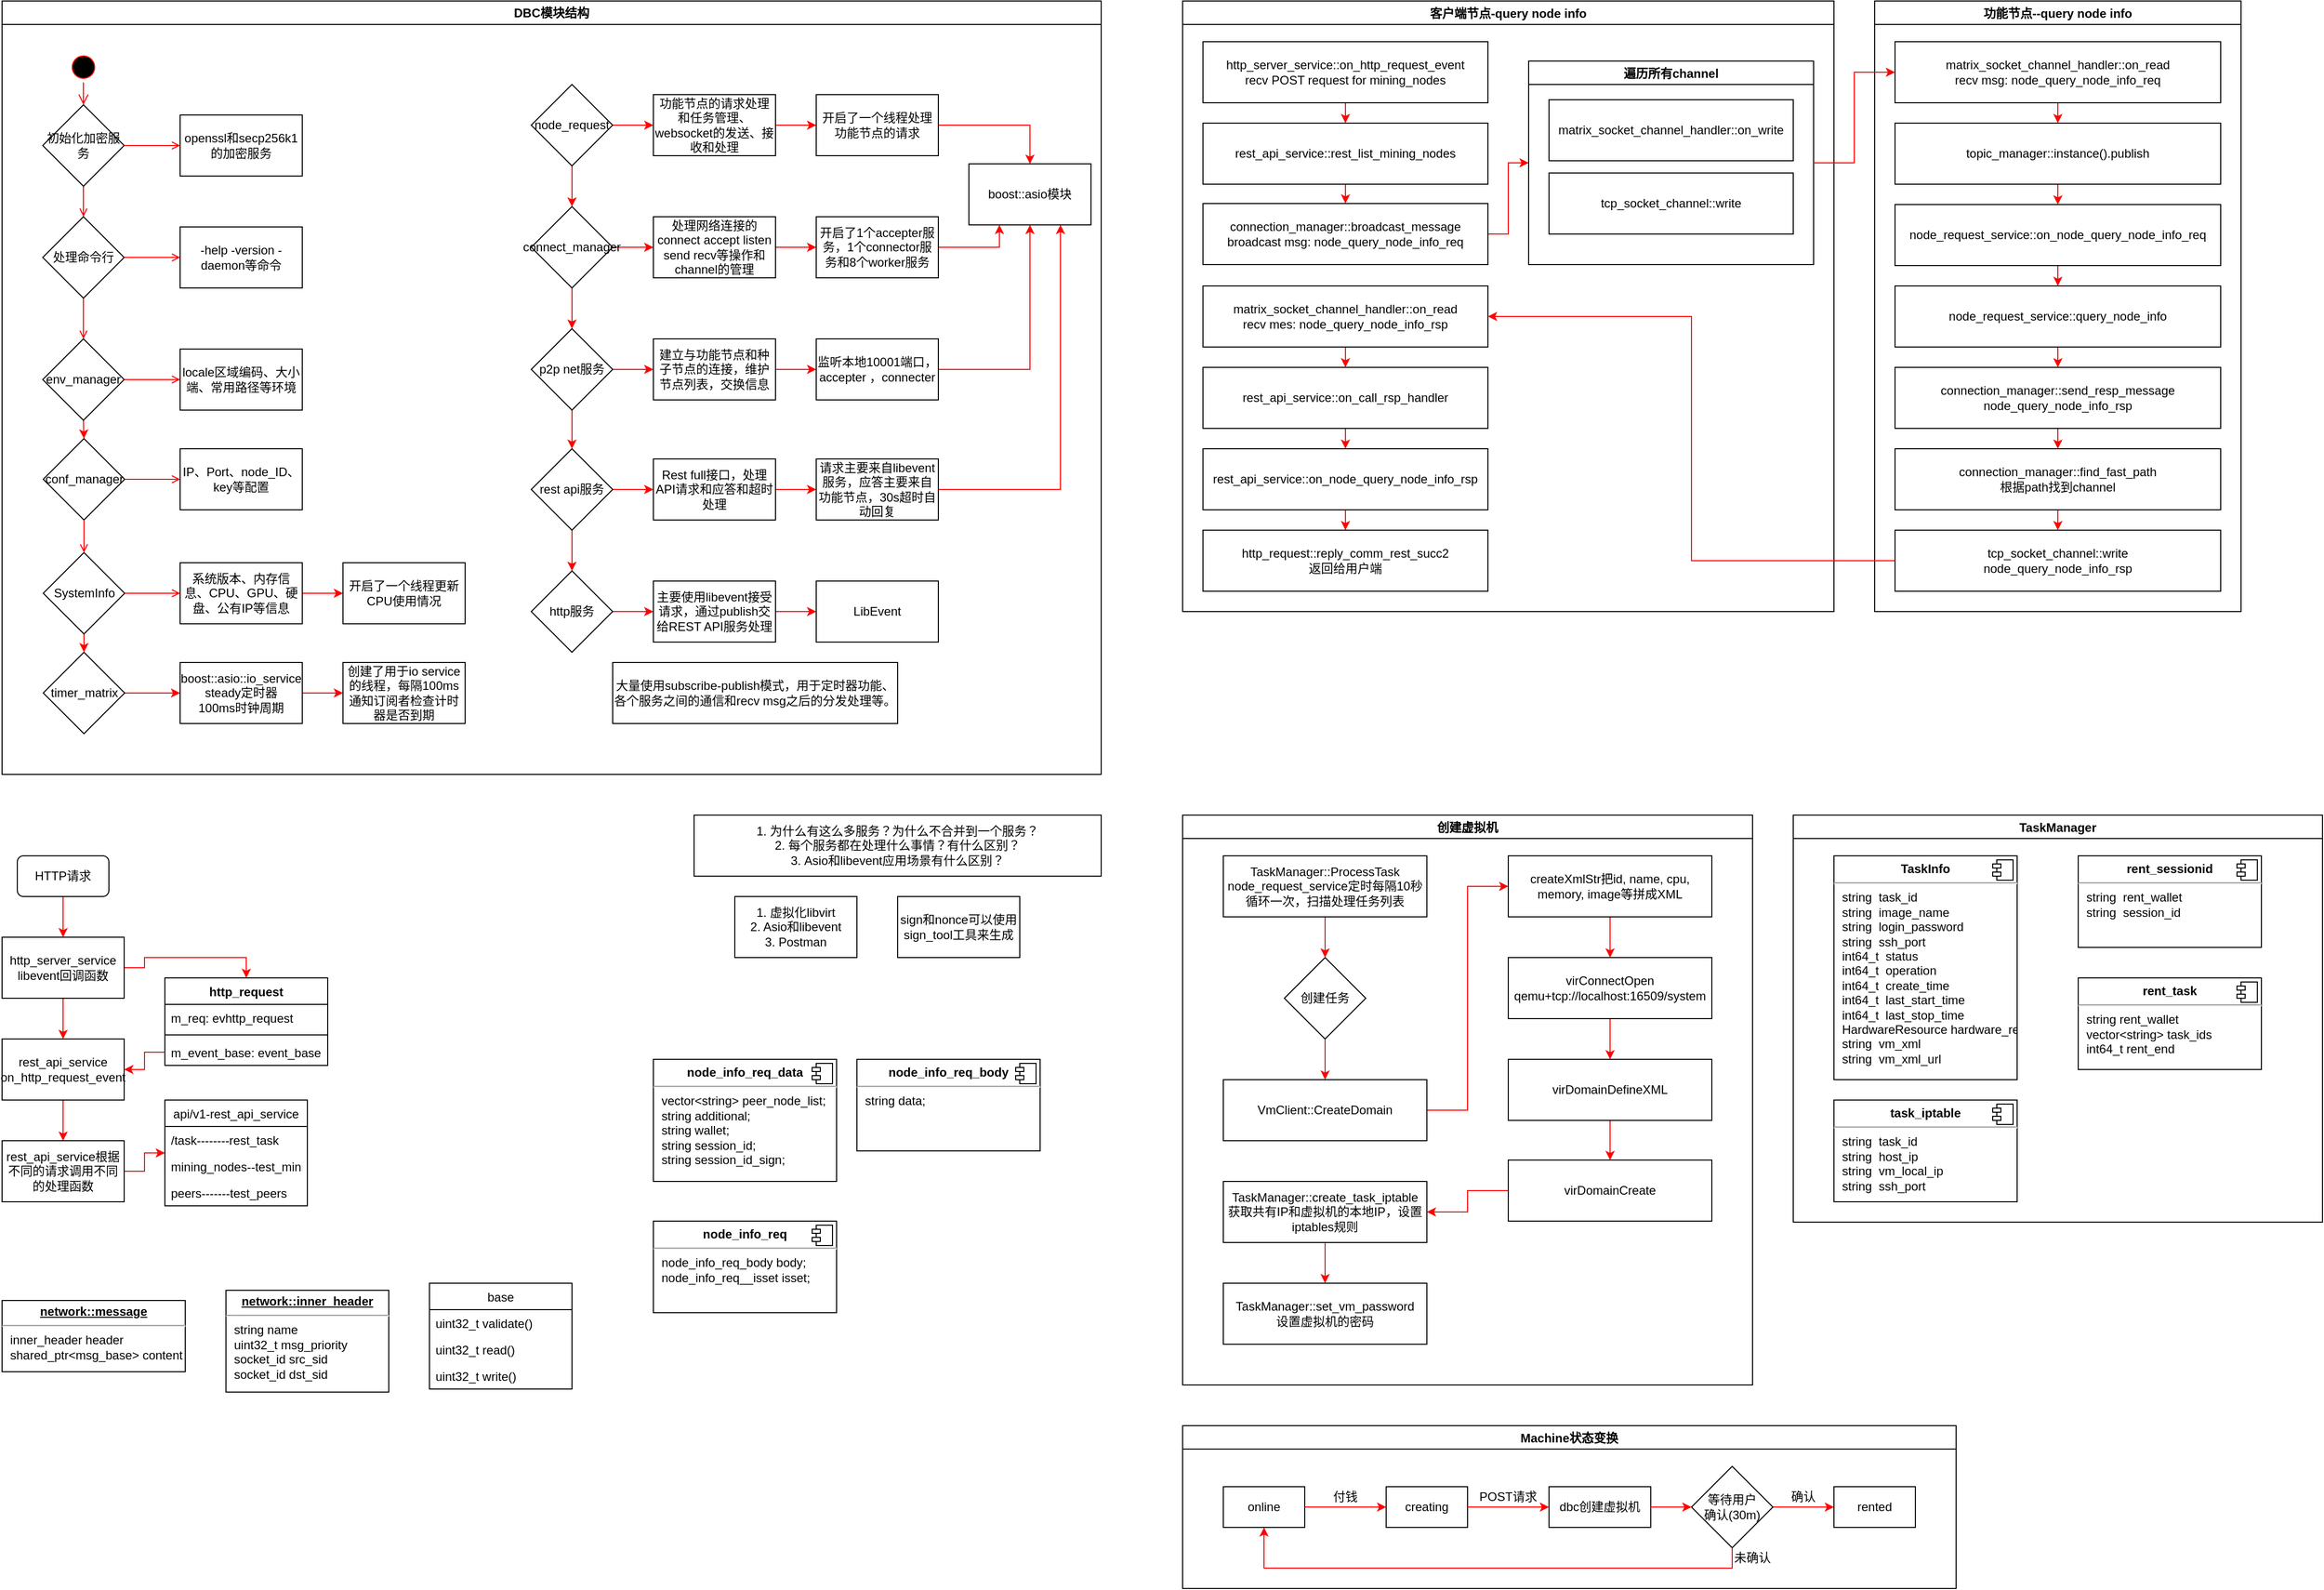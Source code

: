 <mxfile version="15.5.2" type="github">
  <diagram name="Page-1" id="e7e014a7-5840-1c2e-5031-d8a46d1fe8dd">
    <mxGraphModel dx="1355" dy="773" grid="1" gridSize="10" guides="1" tooltips="1" connect="1" arrows="1" fold="1" page="1" pageScale="1" pageWidth="1169" pageHeight="826" background="none" math="0" shadow="0">
      <root>
        <mxCell id="0" />
        <mxCell id="1" parent="0" />
        <mxCell id="2" value="DBC模块结构" style="swimlane;whiteSpace=wrap" parent="1" vertex="1">
          <mxGeometry x="40" y="40" width="1080" height="760" as="geometry" />
        </mxCell>
        <mxCell id="5" value="" style="ellipse;shape=startState;fillColor=#000000;strokeColor=#ff0000;" parent="2" vertex="1">
          <mxGeometry x="65" y="50" width="30" height="30" as="geometry" />
        </mxCell>
        <mxCell id="6" value="" style="edgeStyle=elbowEdgeStyle;elbow=horizontal;verticalAlign=bottom;endArrow=open;endSize=8;strokeColor=#FF0000;endFill=1;rounded=0;entryX=0.5;entryY=0;entryDx=0;entryDy=0;" parent="2" source="5" target="j3g2-RbLPYTZvtvbNVoc-41" edge="1">
          <mxGeometry x="65" y="50" as="geometry">
            <mxPoint x="80.5" y="120" as="targetPoint" />
          </mxGeometry>
        </mxCell>
        <mxCell id="9" value="" style="endArrow=open;strokeColor=#FF0000;endFill=1;rounded=0;exitX=0.5;exitY=1;exitDx=0;exitDy=0;entryX=0.5;entryY=0;entryDx=0;entryDy=0;" parent="2" source="j3g2-RbLPYTZvtvbNVoc-41" target="j3g2-RbLPYTZvtvbNVoc-42" edge="1">
          <mxGeometry relative="1" as="geometry">
            <mxPoint x="80" y="170" as="sourcePoint" />
            <mxPoint x="180.5" y="142" as="targetPoint" />
          </mxGeometry>
        </mxCell>
        <mxCell id="11" value="" style="endArrow=open;strokeColor=#FF0000;endFill=1;rounded=0;entryX=0.5;entryY=0;entryDx=0;entryDy=0;exitX=0.5;exitY=1;exitDx=0;exitDy=0;" parent="2" source="j3g2-RbLPYTZvtvbNVoc-42" target="j3g2-RbLPYTZvtvbNVoc-43" edge="1">
          <mxGeometry relative="1" as="geometry">
            <mxPoint x="160.5" y="322" as="sourcePoint" />
            <mxPoint x="80" y="335" as="targetPoint" />
          </mxGeometry>
        </mxCell>
        <mxCell id="j3g2-RbLPYTZvtvbNVoc-41" value="初始化加密服务" style="rhombus;whiteSpace=wrap;html=1;" parent="2" vertex="1">
          <mxGeometry x="40" y="102" width="80" height="80" as="geometry" />
        </mxCell>
        <mxCell id="j3g2-RbLPYTZvtvbNVoc-42" value="处理命令行" style="rhombus;whiteSpace=wrap;html=1;" parent="2" vertex="1">
          <mxGeometry x="40" y="212" width="80" height="80" as="geometry" />
        </mxCell>
        <mxCell id="j3g2-RbLPYTZvtvbNVoc-46" style="edgeStyle=orthogonalEdgeStyle;rounded=0;orthogonalLoop=1;jettySize=auto;html=1;exitX=0.5;exitY=1;exitDx=0;exitDy=0;entryX=0.5;entryY=0;entryDx=0;entryDy=0;strokeColor=#FF0000;" parent="2" source="j3g2-RbLPYTZvtvbNVoc-43" target="j3g2-RbLPYTZvtvbNVoc-44" edge="1">
          <mxGeometry relative="1" as="geometry" />
        </mxCell>
        <mxCell id="j3g2-RbLPYTZvtvbNVoc-43" value="env_manager" style="rhombus;whiteSpace=wrap;html=1;" parent="2" vertex="1">
          <mxGeometry x="40" y="332" width="80" height="80" as="geometry" />
        </mxCell>
        <mxCell id="j3g2-RbLPYTZvtvbNVoc-44" value="conf_manager" style="rhombus;whiteSpace=wrap;html=1;" parent="2" vertex="1">
          <mxGeometry x="40.5" y="430" width="80" height="80" as="geometry" />
        </mxCell>
        <mxCell id="j3g2-RbLPYTZvtvbNVoc-63" style="edgeStyle=orthogonalEdgeStyle;rounded=0;orthogonalLoop=1;jettySize=auto;html=1;exitX=0.5;exitY=1;exitDx=0;exitDy=0;entryX=0.5;entryY=0;entryDx=0;entryDy=0;strokeColor=#FF0000;" parent="2" source="j3g2-RbLPYTZvtvbNVoc-48" target="j3g2-RbLPYTZvtvbNVoc-62" edge="1">
          <mxGeometry relative="1" as="geometry" />
        </mxCell>
        <mxCell id="j3g2-RbLPYTZvtvbNVoc-48" value="SystemInfo" style="rhombus;whiteSpace=wrap;html=1;" parent="2" vertex="1">
          <mxGeometry x="40.5" y="542" width="80" height="80" as="geometry" />
        </mxCell>
        <mxCell id="j3g2-RbLPYTZvtvbNVoc-50" value="" style="endArrow=open;strokeColor=#FF0000;endFill=1;rounded=0;entryX=0.5;entryY=0;entryDx=0;entryDy=0;exitX=0.5;exitY=1;exitDx=0;exitDy=0;" parent="2" source="j3g2-RbLPYTZvtvbNVoc-44" target="j3g2-RbLPYTZvtvbNVoc-48" edge="1">
          <mxGeometry relative="1" as="geometry">
            <mxPoint x="90" y="302" as="sourcePoint" />
            <mxPoint x="90" y="342" as="targetPoint" />
          </mxGeometry>
        </mxCell>
        <mxCell id="j3g2-RbLPYTZvtvbNVoc-51" value="openssl和secp256k1的加密服务" style="rounded=0;whiteSpace=wrap;html=1;" parent="2" vertex="1">
          <mxGeometry x="175" y="112" width="120" height="60" as="geometry" />
        </mxCell>
        <mxCell id="20" value="" style="endArrow=open;strokeColor=#FF0000;endFill=1;rounded=0;exitX=1;exitY=0.5;exitDx=0;exitDy=0;entryX=0;entryY=0.5;entryDx=0;entryDy=0;" parent="2" source="j3g2-RbLPYTZvtvbNVoc-41" target="j3g2-RbLPYTZvtvbNVoc-51" edge="1">
          <mxGeometry relative="1" as="geometry">
            <mxPoint x="259.5" y="448" as="sourcePoint" />
            <mxPoint x="389.5" y="448" as="targetPoint" />
          </mxGeometry>
        </mxCell>
        <mxCell id="j3g2-RbLPYTZvtvbNVoc-52" value="-help -version -daemon等命令" style="rounded=0;whiteSpace=wrap;html=1;" parent="2" vertex="1">
          <mxGeometry x="175" y="222" width="120" height="60" as="geometry" />
        </mxCell>
        <mxCell id="j3g2-RbLPYTZvtvbNVoc-53" value="" style="endArrow=open;strokeColor=#FF0000;endFill=1;rounded=0;exitX=1;exitY=0.5;exitDx=0;exitDy=0;entryX=0;entryY=0.5;entryDx=0;entryDy=0;" parent="2" source="j3g2-RbLPYTZvtvbNVoc-42" target="j3g2-RbLPYTZvtvbNVoc-52" edge="1">
          <mxGeometry relative="1" as="geometry">
            <mxPoint x="130" y="152" as="sourcePoint" />
            <mxPoint x="295" y="152" as="targetPoint" />
          </mxGeometry>
        </mxCell>
        <mxCell id="j3g2-RbLPYTZvtvbNVoc-54" value="locale区域编码、大小端、常用路径等环境" style="rounded=0;whiteSpace=wrap;html=1;" parent="2" vertex="1">
          <mxGeometry x="175" y="342" width="120" height="60" as="geometry" />
        </mxCell>
        <mxCell id="j3g2-RbLPYTZvtvbNVoc-55" value="" style="endArrow=open;strokeColor=#FF0000;endFill=1;rounded=0;exitX=1;exitY=0.5;exitDx=0;exitDy=0;entryX=0;entryY=0.5;entryDx=0;entryDy=0;" parent="2" source="j3g2-RbLPYTZvtvbNVoc-43" target="j3g2-RbLPYTZvtvbNVoc-54" edge="1">
          <mxGeometry relative="1" as="geometry">
            <mxPoint x="130" y="262" as="sourcePoint" />
            <mxPoint x="295" y="262" as="targetPoint" />
          </mxGeometry>
        </mxCell>
        <mxCell id="j3g2-RbLPYTZvtvbNVoc-56" value="IP、Port、node_ID、key等配置" style="rounded=0;whiteSpace=wrap;html=1;" parent="2" vertex="1">
          <mxGeometry x="175" y="440" width="120" height="60" as="geometry" />
        </mxCell>
        <mxCell id="j3g2-RbLPYTZvtvbNVoc-57" value="" style="endArrow=open;strokeColor=#FF0000;endFill=1;rounded=0;exitX=1;exitY=0.5;exitDx=0;exitDy=0;entryX=0;entryY=0.5;entryDx=0;entryDy=0;" parent="2" source="j3g2-RbLPYTZvtvbNVoc-44" target="j3g2-RbLPYTZvtvbNVoc-56" edge="1">
          <mxGeometry relative="1" as="geometry">
            <mxPoint x="130" y="382" as="sourcePoint" />
            <mxPoint x="295" y="382" as="targetPoint" />
          </mxGeometry>
        </mxCell>
        <mxCell id="j3g2-RbLPYTZvtvbNVoc-66" style="edgeStyle=orthogonalEdgeStyle;rounded=0;orthogonalLoop=1;jettySize=auto;html=1;exitX=1;exitY=0.5;exitDx=0;exitDy=0;entryX=0;entryY=0.5;entryDx=0;entryDy=0;strokeColor=#FF0000;" parent="2" source="j3g2-RbLPYTZvtvbNVoc-58" target="j3g2-RbLPYTZvtvbNVoc-60" edge="1">
          <mxGeometry relative="1" as="geometry" />
        </mxCell>
        <mxCell id="j3g2-RbLPYTZvtvbNVoc-58" value="系统版本、内存信息、CPU、GPU、硬盘、公有IP等信息" style="rounded=0;whiteSpace=wrap;html=1;" parent="2" vertex="1">
          <mxGeometry x="175" y="552" width="120" height="60" as="geometry" />
        </mxCell>
        <mxCell id="j3g2-RbLPYTZvtvbNVoc-60" value="开启了一个线程更新CPU使用情况" style="rounded=0;whiteSpace=wrap;html=1;" parent="2" vertex="1">
          <mxGeometry x="335" y="552" width="120" height="60" as="geometry" />
        </mxCell>
        <mxCell id="j3g2-RbLPYTZvtvbNVoc-65" style="edgeStyle=orthogonalEdgeStyle;rounded=0;orthogonalLoop=1;jettySize=auto;html=1;exitX=1;exitY=0.5;exitDx=0;exitDy=0;strokeColor=#FF0000;" parent="2" source="j3g2-RbLPYTZvtvbNVoc-62" target="j3g2-RbLPYTZvtvbNVoc-64" edge="1">
          <mxGeometry relative="1" as="geometry" />
        </mxCell>
        <mxCell id="j3g2-RbLPYTZvtvbNVoc-62" value="timer_matrix" style="rhombus;whiteSpace=wrap;html=1;" parent="2" vertex="1">
          <mxGeometry x="40.5" y="640" width="80" height="80" as="geometry" />
        </mxCell>
        <mxCell id="j3g2-RbLPYTZvtvbNVoc-68" style="edgeStyle=orthogonalEdgeStyle;rounded=0;orthogonalLoop=1;jettySize=auto;html=1;exitX=1;exitY=0.5;exitDx=0;exitDy=0;entryX=0;entryY=0.5;entryDx=0;entryDy=0;strokeColor=#FF0000;" parent="2" source="j3g2-RbLPYTZvtvbNVoc-64" target="j3g2-RbLPYTZvtvbNVoc-67" edge="1">
          <mxGeometry relative="1" as="geometry" />
        </mxCell>
        <mxCell id="j3g2-RbLPYTZvtvbNVoc-64" value="boost::asio::io_service&lt;br&gt;steady定时器&lt;br&gt;100ms时钟周期" style="rounded=0;whiteSpace=wrap;html=1;" parent="2" vertex="1">
          <mxGeometry x="175" y="650" width="120" height="60" as="geometry" />
        </mxCell>
        <mxCell id="j3g2-RbLPYTZvtvbNVoc-67" value="创建了用于io service的线程，每隔100ms通知订阅者检查计时器是否到期" style="rounded=0;whiteSpace=wrap;html=1;" parent="2" vertex="1">
          <mxGeometry x="335" y="650" width="120" height="60" as="geometry" />
        </mxCell>
        <mxCell id="j3g2-RbLPYTZvtvbNVoc-71" style="edgeStyle=orthogonalEdgeStyle;rounded=0;orthogonalLoop=1;jettySize=auto;html=1;exitX=1;exitY=0.5;exitDx=0;exitDy=0;strokeColor=#FF0000;" parent="2" source="j3g2-RbLPYTZvtvbNVoc-69" target="j3g2-RbLPYTZvtvbNVoc-70" edge="1">
          <mxGeometry relative="1" as="geometry" />
        </mxCell>
        <mxCell id="pLDWIjj2GUjcDCVIS8U9-26" style="edgeStyle=orthogonalEdgeStyle;rounded=0;orthogonalLoop=1;jettySize=auto;html=1;exitX=0.5;exitY=1;exitDx=0;exitDy=0;entryX=0.5;entryY=0;entryDx=0;entryDy=0;strokeColor=#FF0000;" parent="2" source="j3g2-RbLPYTZvtvbNVoc-69" target="j3g2-RbLPYTZvtvbNVoc-72" edge="1">
          <mxGeometry relative="1" as="geometry" />
        </mxCell>
        <mxCell id="j3g2-RbLPYTZvtvbNVoc-69" value="node_request" style="rhombus;whiteSpace=wrap;html=1;" parent="2" vertex="1">
          <mxGeometry x="520" y="82" width="80" height="80" as="geometry" />
        </mxCell>
        <mxCell id="j3g2-RbLPYTZvtvbNVoc-75" style="edgeStyle=orthogonalEdgeStyle;rounded=0;orthogonalLoop=1;jettySize=auto;html=1;exitX=1;exitY=0.5;exitDx=0;exitDy=0;entryX=0;entryY=0.5;entryDx=0;entryDy=0;strokeColor=#FF0000;" parent="2" source="j3g2-RbLPYTZvtvbNVoc-70" target="j3g2-RbLPYTZvtvbNVoc-74" edge="1">
          <mxGeometry relative="1" as="geometry" />
        </mxCell>
        <mxCell id="j3g2-RbLPYTZvtvbNVoc-70" value="功能节点的请求处理和任务管理、websocket的发送、接收和处理" style="rounded=0;whiteSpace=wrap;html=1;" parent="2" vertex="1">
          <mxGeometry x="640" y="92" width="120" height="60" as="geometry" />
        </mxCell>
        <mxCell id="j3g2-RbLPYTZvtvbNVoc-86" style="edgeStyle=orthogonalEdgeStyle;rounded=0;orthogonalLoop=1;jettySize=auto;html=1;exitX=1;exitY=0.5;exitDx=0;exitDy=0;strokeColor=#FF0000;" parent="2" source="j3g2-RbLPYTZvtvbNVoc-72" target="j3g2-RbLPYTZvtvbNVoc-76" edge="1">
          <mxGeometry relative="1" as="geometry" />
        </mxCell>
        <mxCell id="pLDWIjj2GUjcDCVIS8U9-27" style="edgeStyle=orthogonalEdgeStyle;rounded=0;orthogonalLoop=1;jettySize=auto;html=1;exitX=0.5;exitY=1;exitDx=0;exitDy=0;strokeColor=#FF0000;" parent="2" source="j3g2-RbLPYTZvtvbNVoc-72" target="j3g2-RbLPYTZvtvbNVoc-73" edge="1">
          <mxGeometry relative="1" as="geometry" />
        </mxCell>
        <mxCell id="j3g2-RbLPYTZvtvbNVoc-72" value="connect_manager" style="rhombus;whiteSpace=wrap;html=1;" parent="2" vertex="1">
          <mxGeometry x="520" y="202" width="80" height="80" as="geometry" />
        </mxCell>
        <mxCell id="j3g2-RbLPYTZvtvbNVoc-88" style="edgeStyle=orthogonalEdgeStyle;rounded=0;orthogonalLoop=1;jettySize=auto;html=1;exitX=1;exitY=0.5;exitDx=0;exitDy=0;entryX=0;entryY=0.5;entryDx=0;entryDy=0;strokeColor=#FF0000;" parent="2" source="j3g2-RbLPYTZvtvbNVoc-73" target="j3g2-RbLPYTZvtvbNVoc-78" edge="1">
          <mxGeometry relative="1" as="geometry" />
        </mxCell>
        <mxCell id="pLDWIjj2GUjcDCVIS8U9-28" style="edgeStyle=orthogonalEdgeStyle;rounded=0;orthogonalLoop=1;jettySize=auto;html=1;exitX=0.5;exitY=1;exitDx=0;exitDy=0;strokeColor=#FF0000;" parent="2" source="j3g2-RbLPYTZvtvbNVoc-73" target="j3g2-RbLPYTZvtvbNVoc-80" edge="1">
          <mxGeometry relative="1" as="geometry" />
        </mxCell>
        <mxCell id="j3g2-RbLPYTZvtvbNVoc-73" value="p2p net服务" style="rhombus;whiteSpace=wrap;html=1;" parent="2" vertex="1">
          <mxGeometry x="520" y="322" width="80" height="80" as="geometry" />
        </mxCell>
        <mxCell id="j3g2-RbLPYTZvtvbNVoc-95" style="edgeStyle=orthogonalEdgeStyle;rounded=0;orthogonalLoop=1;jettySize=auto;html=1;exitX=1;exitY=0.5;exitDx=0;exitDy=0;entryX=0.5;entryY=0;entryDx=0;entryDy=0;strokeColor=#FF0000;" parent="2" source="j3g2-RbLPYTZvtvbNVoc-74" target="j3g2-RbLPYTZvtvbNVoc-94" edge="1">
          <mxGeometry relative="1" as="geometry" />
        </mxCell>
        <mxCell id="j3g2-RbLPYTZvtvbNVoc-74" value="开启了一个线程处理功能节点的请求" style="rounded=0;whiteSpace=wrap;html=1;" parent="2" vertex="1">
          <mxGeometry x="800" y="92" width="120" height="60" as="geometry" />
        </mxCell>
        <mxCell id="j3g2-RbLPYTZvtvbNVoc-87" style="edgeStyle=orthogonalEdgeStyle;rounded=0;orthogonalLoop=1;jettySize=auto;html=1;exitX=1;exitY=0.5;exitDx=0;exitDy=0;strokeColor=#FF0000;" parent="2" source="j3g2-RbLPYTZvtvbNVoc-76" target="j3g2-RbLPYTZvtvbNVoc-77" edge="1">
          <mxGeometry relative="1" as="geometry" />
        </mxCell>
        <mxCell id="j3g2-RbLPYTZvtvbNVoc-76" value="处理网络连接的connect accept listen send recv等操作和 channel的管理" style="rounded=0;whiteSpace=wrap;html=1;" parent="2" vertex="1">
          <mxGeometry x="640" y="212" width="120" height="60" as="geometry" />
        </mxCell>
        <mxCell id="j3g2-RbLPYTZvtvbNVoc-96" style="edgeStyle=orthogonalEdgeStyle;rounded=0;orthogonalLoop=1;jettySize=auto;html=1;exitX=1;exitY=0.5;exitDx=0;exitDy=0;entryX=0.25;entryY=1;entryDx=0;entryDy=0;strokeColor=#FF0000;" parent="2" source="j3g2-RbLPYTZvtvbNVoc-77" target="j3g2-RbLPYTZvtvbNVoc-94" edge="1">
          <mxGeometry relative="1" as="geometry" />
        </mxCell>
        <mxCell id="j3g2-RbLPYTZvtvbNVoc-77" value="开启了1个accepter服务，1个connector服务和8个worker服务" style="rounded=0;whiteSpace=wrap;html=1;" parent="2" vertex="1">
          <mxGeometry x="800" y="212" width="120" height="60" as="geometry" />
        </mxCell>
        <mxCell id="j3g2-RbLPYTZvtvbNVoc-89" style="edgeStyle=orthogonalEdgeStyle;rounded=0;orthogonalLoop=1;jettySize=auto;html=1;exitX=1;exitY=0.5;exitDx=0;exitDy=0;strokeColor=#FF0000;" parent="2" source="j3g2-RbLPYTZvtvbNVoc-78" target="j3g2-RbLPYTZvtvbNVoc-79" edge="1">
          <mxGeometry relative="1" as="geometry" />
        </mxCell>
        <mxCell id="j3g2-RbLPYTZvtvbNVoc-78" value="&lt;span&gt;建立与功能节点和种子节点的连接，维护节点列表，交换信息&lt;/span&gt;" style="rounded=0;whiteSpace=wrap;html=1;" parent="2" vertex="1">
          <mxGeometry x="640" y="332" width="120" height="60" as="geometry" />
        </mxCell>
        <mxCell id="j3g2-RbLPYTZvtvbNVoc-97" style="edgeStyle=orthogonalEdgeStyle;rounded=0;orthogonalLoop=1;jettySize=auto;html=1;exitX=1;exitY=0.5;exitDx=0;exitDy=0;strokeColor=#FF0000;entryX=0.5;entryY=1;entryDx=0;entryDy=0;" parent="2" source="j3g2-RbLPYTZvtvbNVoc-79" target="j3g2-RbLPYTZvtvbNVoc-94" edge="1">
          <mxGeometry relative="1" as="geometry">
            <mxPoint x="1040" y="310" as="targetPoint" />
          </mxGeometry>
        </mxCell>
        <mxCell id="j3g2-RbLPYTZvtvbNVoc-79" value="监听本地10001端口，accepter ，connecter" style="rounded=0;whiteSpace=wrap;html=1;" parent="2" vertex="1">
          <mxGeometry x="800" y="332" width="120" height="60" as="geometry" />
        </mxCell>
        <mxCell id="j3g2-RbLPYTZvtvbNVoc-90" style="edgeStyle=orthogonalEdgeStyle;rounded=0;orthogonalLoop=1;jettySize=auto;html=1;exitX=1;exitY=0.5;exitDx=0;exitDy=0;strokeColor=#FF0000;" parent="2" source="j3g2-RbLPYTZvtvbNVoc-80" target="j3g2-RbLPYTZvtvbNVoc-82" edge="1">
          <mxGeometry relative="1" as="geometry" />
        </mxCell>
        <mxCell id="pLDWIjj2GUjcDCVIS8U9-29" style="edgeStyle=orthogonalEdgeStyle;rounded=0;orthogonalLoop=1;jettySize=auto;html=1;exitX=0.5;exitY=1;exitDx=0;exitDy=0;strokeColor=#FF0000;" parent="2" source="j3g2-RbLPYTZvtvbNVoc-80" target="j3g2-RbLPYTZvtvbNVoc-81" edge="1">
          <mxGeometry relative="1" as="geometry" />
        </mxCell>
        <mxCell id="j3g2-RbLPYTZvtvbNVoc-80" value="rest api服务" style="rhombus;whiteSpace=wrap;html=1;" parent="2" vertex="1">
          <mxGeometry x="520" y="440" width="80" height="80" as="geometry" />
        </mxCell>
        <mxCell id="j3g2-RbLPYTZvtvbNVoc-92" style="edgeStyle=orthogonalEdgeStyle;rounded=0;orthogonalLoop=1;jettySize=auto;html=1;exitX=1;exitY=0.5;exitDx=0;exitDy=0;entryX=0;entryY=0.5;entryDx=0;entryDy=0;strokeColor=#FF0000;" parent="2" source="j3g2-RbLPYTZvtvbNVoc-81" target="j3g2-RbLPYTZvtvbNVoc-84" edge="1">
          <mxGeometry relative="1" as="geometry" />
        </mxCell>
        <mxCell id="j3g2-RbLPYTZvtvbNVoc-81" value="http服务" style="rhombus;whiteSpace=wrap;html=1;" parent="2" vertex="1">
          <mxGeometry x="520" y="560" width="80" height="80" as="geometry" />
        </mxCell>
        <mxCell id="j3g2-RbLPYTZvtvbNVoc-91" style="edgeStyle=orthogonalEdgeStyle;rounded=0;orthogonalLoop=1;jettySize=auto;html=1;exitX=1;exitY=0.5;exitDx=0;exitDy=0;entryX=0;entryY=0.5;entryDx=0;entryDy=0;strokeColor=#FF0000;" parent="2" source="j3g2-RbLPYTZvtvbNVoc-82" target="j3g2-RbLPYTZvtvbNVoc-83" edge="1">
          <mxGeometry relative="1" as="geometry" />
        </mxCell>
        <mxCell id="j3g2-RbLPYTZvtvbNVoc-82" value="Rest full接口，处理API请求和应答和超时处理" style="rounded=0;whiteSpace=wrap;html=1;" parent="2" vertex="1">
          <mxGeometry x="640" y="450" width="120" height="60" as="geometry" />
        </mxCell>
        <mxCell id="pLDWIjj2GUjcDCVIS8U9-20" style="edgeStyle=orthogonalEdgeStyle;rounded=0;orthogonalLoop=1;jettySize=auto;html=1;exitX=1;exitY=0.5;exitDx=0;exitDy=0;entryX=0.75;entryY=1;entryDx=0;entryDy=0;entryPerimeter=0;strokeColor=#FF0000;" parent="2" source="j3g2-RbLPYTZvtvbNVoc-83" target="j3g2-RbLPYTZvtvbNVoc-94" edge="1">
          <mxGeometry relative="1" as="geometry" />
        </mxCell>
        <mxCell id="j3g2-RbLPYTZvtvbNVoc-83" value="请求主要来自libevent服务，应答主要来自功能节点，30s超时自动回复" style="rounded=0;whiteSpace=wrap;html=1;" parent="2" vertex="1">
          <mxGeometry x="800" y="450" width="120" height="60" as="geometry" />
        </mxCell>
        <mxCell id="j3g2-RbLPYTZvtvbNVoc-93" style="edgeStyle=orthogonalEdgeStyle;rounded=0;orthogonalLoop=1;jettySize=auto;html=1;exitX=1;exitY=0.5;exitDx=0;exitDy=0;strokeColor=#FF0000;" parent="2" source="j3g2-RbLPYTZvtvbNVoc-84" target="j3g2-RbLPYTZvtvbNVoc-85" edge="1">
          <mxGeometry relative="1" as="geometry" />
        </mxCell>
        <mxCell id="j3g2-RbLPYTZvtvbNVoc-84" value="&lt;span&gt;主要使用libevent接受请求，通过publish交给REST API服务处理&lt;/span&gt;" style="rounded=0;whiteSpace=wrap;html=1;" parent="2" vertex="1">
          <mxGeometry x="640" y="570" width="120" height="60" as="geometry" />
        </mxCell>
        <mxCell id="j3g2-RbLPYTZvtvbNVoc-85" value="LibEvent" style="rounded=0;whiteSpace=wrap;html=1;" parent="2" vertex="1">
          <mxGeometry x="800" y="570" width="120" height="60" as="geometry" />
        </mxCell>
        <mxCell id="j3g2-RbLPYTZvtvbNVoc-94" value="boost::asio模块" style="rounded=0;whiteSpace=wrap;html=1;" parent="2" vertex="1">
          <mxGeometry x="950" y="160" width="120" height="60" as="geometry" />
        </mxCell>
        <mxCell id="nzFxxBjij32cpxuQX-4B-20" value="大量使用subscribe-publish模式，用于定时器功能、各个服务之间的通信和recv msg之后的分发处理等。" style="rounded=0;whiteSpace=wrap;html=1;" parent="2" vertex="1">
          <mxGeometry x="600" y="650" width="280" height="60" as="geometry" />
        </mxCell>
        <mxCell id="j3g2-RbLPYTZvtvbNVoc-59" value="" style="endArrow=open;strokeColor=#FF0000;endFill=1;rounded=0;exitX=1;exitY=0.5;exitDx=0;exitDy=0;" parent="1" source="j3g2-RbLPYTZvtvbNVoc-48" edge="1">
          <mxGeometry relative="1" as="geometry">
            <mxPoint x="170.5" y="520" as="sourcePoint" />
            <mxPoint x="215" y="622" as="targetPoint" />
          </mxGeometry>
        </mxCell>
        <mxCell id="pLDWIjj2GUjcDCVIS8U9-24" value="&lt;span&gt;1. 为什么有这么多服务？为什么不合并到一个服务？&lt;br&gt;2. 每个服务都在处理什么事情？有什么区别？&lt;br&gt;3. Asio和libevent应用场景有什么区别？&lt;br&gt;&lt;/span&gt;" style="rounded=0;whiteSpace=wrap;html=1;" parent="1" vertex="1">
          <mxGeometry x="720" y="840" width="400" height="60" as="geometry" />
        </mxCell>
        <mxCell id="pLDWIjj2GUjcDCVIS8U9-25" value="1. 虚拟化libvirt&lt;br&gt;2. Asio和libevent&lt;br&gt;3. Postman" style="rounded=0;whiteSpace=wrap;html=1;" parent="1" vertex="1">
          <mxGeometry x="760" y="920" width="120" height="60" as="geometry" />
        </mxCell>
        <mxCell id="pLDWIjj2GUjcDCVIS8U9-39" style="edgeStyle=orthogonalEdgeStyle;rounded=0;orthogonalLoop=1;jettySize=auto;html=1;exitX=0.5;exitY=1;exitDx=0;exitDy=0;entryX=0.5;entryY=0;entryDx=0;entryDy=0;strokeColor=#FF0000;" parent="1" source="pLDWIjj2GUjcDCVIS8U9-31" target="pLDWIjj2GUjcDCVIS8U9-34" edge="1">
          <mxGeometry relative="1" as="geometry" />
        </mxCell>
        <mxCell id="pLDWIjj2GUjcDCVIS8U9-43" style="edgeStyle=orthogonalEdgeStyle;rounded=0;orthogonalLoop=1;jettySize=auto;html=1;exitX=1;exitY=0.5;exitDx=0;exitDy=0;entryX=0.5;entryY=0;entryDx=0;entryDy=0;strokeColor=#FF0000;" parent="1" source="pLDWIjj2GUjcDCVIS8U9-31" target="pLDWIjj2GUjcDCVIS8U9-35" edge="1">
          <mxGeometry relative="1" as="geometry" />
        </mxCell>
        <mxCell id="pLDWIjj2GUjcDCVIS8U9-31" value="http_server_service&lt;br&gt;libevent回调函数" style="rounded=0;whiteSpace=wrap;html=1;" parent="1" vertex="1">
          <mxGeometry x="40" y="960" width="120" height="60" as="geometry" />
        </mxCell>
        <mxCell id="pLDWIjj2GUjcDCVIS8U9-33" style="edgeStyle=orthogonalEdgeStyle;rounded=0;orthogonalLoop=1;jettySize=auto;html=1;exitX=0.5;exitY=1;exitDx=0;exitDy=0;entryX=0.5;entryY=0;entryDx=0;entryDy=0;strokeColor=#FF0000;" parent="1" source="pLDWIjj2GUjcDCVIS8U9-32" target="pLDWIjj2GUjcDCVIS8U9-31" edge="1">
          <mxGeometry relative="1" as="geometry" />
        </mxCell>
        <mxCell id="pLDWIjj2GUjcDCVIS8U9-32" value="HTTP请求" style="rounded=1;whiteSpace=wrap;html=1;" parent="1" vertex="1">
          <mxGeometry x="55" y="880" width="90" height="40" as="geometry" />
        </mxCell>
        <mxCell id="3PtT3HsG_hEtQFNHx_Ds-42" style="edgeStyle=orthogonalEdgeStyle;rounded=0;orthogonalLoop=1;jettySize=auto;html=1;exitX=0.5;exitY=1;exitDx=0;exitDy=0;strokeColor=#FF0000;" parent="1" source="pLDWIjj2GUjcDCVIS8U9-34" target="3PtT3HsG_hEtQFNHx_Ds-20" edge="1">
          <mxGeometry relative="1" as="geometry" />
        </mxCell>
        <mxCell id="pLDWIjj2GUjcDCVIS8U9-34" value="rest_api_service&lt;br&gt;on_http_request_event" style="rounded=0;whiteSpace=wrap;html=1;" parent="1" vertex="1">
          <mxGeometry x="40" y="1060" width="120" height="60" as="geometry" />
        </mxCell>
        <mxCell id="pLDWIjj2GUjcDCVIS8U9-35" value="http_request" style="swimlane;fontStyle=1;align=center;verticalAlign=top;childLayout=stackLayout;horizontal=1;startSize=26;horizontalStack=0;resizeParent=1;resizeParentMax=0;resizeLast=0;collapsible=1;marginBottom=0;" parent="1" vertex="1">
          <mxGeometry x="200" y="1000" width="160" height="86" as="geometry" />
        </mxCell>
        <mxCell id="pLDWIjj2GUjcDCVIS8U9-36" value="m_req: evhttp_request" style="text;strokeColor=none;fillColor=none;align=left;verticalAlign=top;spacingLeft=4;spacingRight=4;overflow=hidden;rotatable=0;points=[[0,0.5],[1,0.5]];portConstraint=eastwest;" parent="pLDWIjj2GUjcDCVIS8U9-35" vertex="1">
          <mxGeometry y="26" width="160" height="26" as="geometry" />
        </mxCell>
        <mxCell id="pLDWIjj2GUjcDCVIS8U9-37" value="" style="line;strokeWidth=1;fillColor=none;align=left;verticalAlign=middle;spacingTop=-1;spacingLeft=3;spacingRight=3;rotatable=0;labelPosition=right;points=[];portConstraint=eastwest;" parent="pLDWIjj2GUjcDCVIS8U9-35" vertex="1">
          <mxGeometry y="52" width="160" height="8" as="geometry" />
        </mxCell>
        <mxCell id="pLDWIjj2GUjcDCVIS8U9-38" value="m_event_base: event_base" style="text;strokeColor=none;fillColor=none;align=left;verticalAlign=top;spacingLeft=4;spacingRight=4;overflow=hidden;rotatable=0;points=[[0,0.5],[1,0.5]];portConstraint=eastwest;" parent="pLDWIjj2GUjcDCVIS8U9-35" vertex="1">
          <mxGeometry y="60" width="160" height="26" as="geometry" />
        </mxCell>
        <mxCell id="pLDWIjj2GUjcDCVIS8U9-44" style="edgeStyle=orthogonalEdgeStyle;rounded=0;orthogonalLoop=1;jettySize=auto;html=1;exitX=0;exitY=0.5;exitDx=0;exitDy=0;strokeColor=#FF0000;" parent="1" source="pLDWIjj2GUjcDCVIS8U9-38" target="pLDWIjj2GUjcDCVIS8U9-34" edge="1">
          <mxGeometry relative="1" as="geometry" />
        </mxCell>
        <mxCell id="3PtT3HsG_hEtQFNHx_Ds-43" style="edgeStyle=orthogonalEdgeStyle;rounded=0;orthogonalLoop=1;jettySize=auto;html=1;exitX=1;exitY=0.5;exitDx=0;exitDy=0;strokeColor=#FF0000;" parent="1" source="3PtT3HsG_hEtQFNHx_Ds-20" target="3PtT3HsG_hEtQFNHx_Ds-35" edge="1">
          <mxGeometry relative="1" as="geometry" />
        </mxCell>
        <mxCell id="3PtT3HsG_hEtQFNHx_Ds-20" value="rest_api_service根据不同的请求调用不同的处理函数" style="rounded=0;whiteSpace=wrap;html=1;" parent="1" vertex="1">
          <mxGeometry x="40" y="1160" width="120" height="60" as="geometry" />
        </mxCell>
        <mxCell id="3PtT3HsG_hEtQFNHx_Ds-35" value="api/v1-rest_api_service" style="swimlane;fontStyle=0;childLayout=stackLayout;horizontal=1;startSize=26;horizontalStack=0;resizeParent=1;resizeParentMax=0;resizeLast=0;collapsible=1;marginBottom=0;" parent="1" vertex="1">
          <mxGeometry x="200" y="1120" width="140" height="104" as="geometry" />
        </mxCell>
        <mxCell id="3PtT3HsG_hEtQFNHx_Ds-36" value="/task--------rest_task" style="text;strokeColor=none;fillColor=none;align=left;verticalAlign=top;spacingLeft=4;spacingRight=4;overflow=hidden;rotatable=0;points=[[0,0.5],[1,0.5]];portConstraint=eastwest;" parent="3PtT3HsG_hEtQFNHx_Ds-35" vertex="1">
          <mxGeometry y="26" width="140" height="26" as="geometry" />
        </mxCell>
        <mxCell id="3PtT3HsG_hEtQFNHx_Ds-37" value="mining_nodes--test_mining_node" style="text;strokeColor=none;fillColor=none;align=left;verticalAlign=top;spacingLeft=4;spacingRight=4;overflow=hidden;rotatable=0;points=[[0,0.5],[1,0.5]];portConstraint=eastwest;" parent="3PtT3HsG_hEtQFNHx_Ds-35" vertex="1">
          <mxGeometry y="52" width="140" height="26" as="geometry" />
        </mxCell>
        <mxCell id="3PtT3HsG_hEtQFNHx_Ds-38" value="peers-------test_peers" style="text;strokeColor=none;fillColor=none;align=left;verticalAlign=top;spacingLeft=4;spacingRight=4;overflow=hidden;rotatable=0;points=[[0,0.5],[1,0.5]];portConstraint=eastwest;" parent="3PtT3HsG_hEtQFNHx_Ds-35" vertex="1">
          <mxGeometry y="78" width="140" height="26" as="geometry" />
        </mxCell>
        <mxCell id="3PtT3HsG_hEtQFNHx_Ds-44" value="sign和nonce可以使用sign_tool工具来生成" style="rounded=0;whiteSpace=wrap;html=1;" parent="1" vertex="1">
          <mxGeometry x="920" y="920" width="120" height="60" as="geometry" />
        </mxCell>
        <mxCell id="MC3wD90I_ucXQb8cFN5R-20" value="&lt;p style=&quot;margin: 0px ; margin-top: 4px ; text-align: center ; text-decoration: underline&quot;&gt;&lt;b&gt;network::message&lt;/b&gt;&lt;/p&gt;&lt;hr&gt;&lt;p style=&quot;margin: 0px ; margin-left: 8px&quot;&gt;inner_header header&lt;br&gt;shared_ptr&amp;lt;msg_base&amp;gt; content&lt;br&gt;&lt;/p&gt;" style="verticalAlign=top;align=left;overflow=fill;fontSize=12;fontFamily=Helvetica;html=1;" parent="1" vertex="1">
          <mxGeometry x="40" y="1317" width="180" height="70" as="geometry" />
        </mxCell>
        <mxCell id="MC3wD90I_ucXQb8cFN5R-21" value="&lt;p style=&quot;margin: 0px ; margin-top: 4px ; text-align: center ; text-decoration: underline&quot;&gt;&lt;b&gt;network::inner_header&lt;/b&gt;&lt;/p&gt;&lt;hr&gt;&lt;p style=&quot;margin: 0px ; margin-left: 8px&quot;&gt;string name&lt;br&gt;uint32_t msg_priority&lt;br&gt;socket_id src_sid&lt;/p&gt;&lt;p style=&quot;margin: 0px ; margin-left: 8px&quot;&gt;socket_id dst_sid&lt;/p&gt;" style="verticalAlign=top;align=left;overflow=fill;fontSize=12;fontFamily=Helvetica;html=1;" parent="1" vertex="1">
          <mxGeometry x="260" y="1307" width="160" height="100" as="geometry" />
        </mxCell>
        <mxCell id="MC3wD90I_ucXQb8cFN5R-24" value="base" style="swimlane;fontStyle=0;childLayout=stackLayout;horizontal=1;startSize=26;fillColor=none;horizontalStack=0;resizeParent=1;resizeParentMax=0;resizeLast=0;collapsible=1;marginBottom=0;" parent="1" vertex="1">
          <mxGeometry x="460" y="1300" width="140" height="104" as="geometry" />
        </mxCell>
        <mxCell id="MC3wD90I_ucXQb8cFN5R-25" value="uint32_t validate()" style="text;strokeColor=none;fillColor=none;align=left;verticalAlign=top;spacingLeft=4;spacingRight=4;overflow=hidden;rotatable=0;points=[[0,0.5],[1,0.5]];portConstraint=eastwest;" parent="MC3wD90I_ucXQb8cFN5R-24" vertex="1">
          <mxGeometry y="26" width="140" height="26" as="geometry" />
        </mxCell>
        <mxCell id="MC3wD90I_ucXQb8cFN5R-26" value="uint32_t read()" style="text;strokeColor=none;fillColor=none;align=left;verticalAlign=top;spacingLeft=4;spacingRight=4;overflow=hidden;rotatable=0;points=[[0,0.5],[1,0.5]];portConstraint=eastwest;" parent="MC3wD90I_ucXQb8cFN5R-24" vertex="1">
          <mxGeometry y="52" width="140" height="26" as="geometry" />
        </mxCell>
        <mxCell id="MC3wD90I_ucXQb8cFN5R-27" value="uint32_t write()" style="text;strokeColor=none;fillColor=none;align=left;verticalAlign=top;spacingLeft=4;spacingRight=4;overflow=hidden;rotatable=0;points=[[0,0.5],[1,0.5]];portConstraint=eastwest;" parent="MC3wD90I_ucXQb8cFN5R-24" vertex="1">
          <mxGeometry y="78" width="140" height="26" as="geometry" />
        </mxCell>
        <mxCell id="a1sIMJIRtUh-UCdF-Sr4-27" value="功能节点--query node info" style="swimlane;" parent="1" vertex="1">
          <mxGeometry x="1880" y="40" width="360" height="600" as="geometry" />
        </mxCell>
        <mxCell id="a1sIMJIRtUh-UCdF-Sr4-49" style="edgeStyle=orthogonalEdgeStyle;rounded=0;orthogonalLoop=1;jettySize=auto;html=1;exitX=0.5;exitY=1;exitDx=0;exitDy=0;entryX=0.5;entryY=0;entryDx=0;entryDy=0;strokeColor=#FF0000;" parent="a1sIMJIRtUh-UCdF-Sr4-27" source="a1sIMJIRtUh-UCdF-Sr4-20" target="a1sIMJIRtUh-UCdF-Sr4-22" edge="1">
          <mxGeometry relative="1" as="geometry" />
        </mxCell>
        <mxCell id="a1sIMJIRtUh-UCdF-Sr4-20" value="matrix_socket_channel_handler::on_read&lt;br&gt;recv msg:&amp;nbsp;node_query_node_info_req" style="rounded=0;whiteSpace=wrap;html=1;" parent="a1sIMJIRtUh-UCdF-Sr4-27" vertex="1">
          <mxGeometry x="20" y="40" width="320" height="60" as="geometry" />
        </mxCell>
        <mxCell id="a1sIMJIRtUh-UCdF-Sr4-51" style="edgeStyle=orthogonalEdgeStyle;rounded=0;orthogonalLoop=1;jettySize=auto;html=1;exitX=0.5;exitY=1;exitDx=0;exitDy=0;entryX=0.5;entryY=0;entryDx=0;entryDy=0;strokeColor=#FF0000;" parent="a1sIMJIRtUh-UCdF-Sr4-27" source="a1sIMJIRtUh-UCdF-Sr4-21" target="a1sIMJIRtUh-UCdF-Sr4-23" edge="1">
          <mxGeometry relative="1" as="geometry" />
        </mxCell>
        <mxCell id="a1sIMJIRtUh-UCdF-Sr4-21" value="node_request_service::on_node_query_node_info_req" style="rounded=0;whiteSpace=wrap;html=1;" parent="a1sIMJIRtUh-UCdF-Sr4-27" vertex="1">
          <mxGeometry x="20" y="200" width="320" height="60" as="geometry" />
        </mxCell>
        <mxCell id="a1sIMJIRtUh-UCdF-Sr4-50" style="edgeStyle=orthogonalEdgeStyle;rounded=0;orthogonalLoop=1;jettySize=auto;html=1;exitX=0.5;exitY=1;exitDx=0;exitDy=0;entryX=0.5;entryY=0;entryDx=0;entryDy=0;strokeColor=#FF0000;" parent="a1sIMJIRtUh-UCdF-Sr4-27" source="a1sIMJIRtUh-UCdF-Sr4-22" target="a1sIMJIRtUh-UCdF-Sr4-21" edge="1">
          <mxGeometry relative="1" as="geometry" />
        </mxCell>
        <mxCell id="a1sIMJIRtUh-UCdF-Sr4-22" value="topic_manager::instance().publish" style="rounded=0;whiteSpace=wrap;html=1;" parent="a1sIMJIRtUh-UCdF-Sr4-27" vertex="1">
          <mxGeometry x="20" y="120" width="320" height="60" as="geometry" />
        </mxCell>
        <mxCell id="a1sIMJIRtUh-UCdF-Sr4-52" style="edgeStyle=orthogonalEdgeStyle;rounded=0;orthogonalLoop=1;jettySize=auto;html=1;exitX=0.5;exitY=1;exitDx=0;exitDy=0;entryX=0.5;entryY=0;entryDx=0;entryDy=0;strokeColor=#FF0000;" parent="a1sIMJIRtUh-UCdF-Sr4-27" source="a1sIMJIRtUh-UCdF-Sr4-23" target="a1sIMJIRtUh-UCdF-Sr4-24" edge="1">
          <mxGeometry relative="1" as="geometry" />
        </mxCell>
        <mxCell id="a1sIMJIRtUh-UCdF-Sr4-23" value="node_request_service::query_node_info" style="rounded=0;whiteSpace=wrap;html=1;" parent="a1sIMJIRtUh-UCdF-Sr4-27" vertex="1">
          <mxGeometry x="20" y="280" width="320" height="60" as="geometry" />
        </mxCell>
        <mxCell id="a1sIMJIRtUh-UCdF-Sr4-53" style="edgeStyle=orthogonalEdgeStyle;rounded=0;orthogonalLoop=1;jettySize=auto;html=1;exitX=0.5;exitY=1;exitDx=0;exitDy=0;entryX=0.5;entryY=0;entryDx=0;entryDy=0;strokeColor=#FF0000;" parent="a1sIMJIRtUh-UCdF-Sr4-27" source="a1sIMJIRtUh-UCdF-Sr4-24" target="a1sIMJIRtUh-UCdF-Sr4-54" edge="1">
          <mxGeometry relative="1" as="geometry" />
        </mxCell>
        <mxCell id="a1sIMJIRtUh-UCdF-Sr4-24" value="connection_manager::send_resp_message&lt;br&gt;node_query_node_info_rsp" style="rounded=0;whiteSpace=wrap;html=1;" parent="a1sIMJIRtUh-UCdF-Sr4-27" vertex="1">
          <mxGeometry x="20" y="360" width="320" height="60" as="geometry" />
        </mxCell>
        <mxCell id="a1sIMJIRtUh-UCdF-Sr4-48" value="tcp_socket_channel::write&lt;br&gt;node_query_node_info_rsp" style="rounded=0;whiteSpace=wrap;html=1;" parent="a1sIMJIRtUh-UCdF-Sr4-27" vertex="1">
          <mxGeometry x="20" y="520" width="320" height="60" as="geometry" />
        </mxCell>
        <mxCell id="a1sIMJIRtUh-UCdF-Sr4-58" style="edgeStyle=orthogonalEdgeStyle;rounded=0;orthogonalLoop=1;jettySize=auto;html=1;exitX=0.5;exitY=1;exitDx=0;exitDy=0;entryX=0.5;entryY=0;entryDx=0;entryDy=0;strokeColor=#FF0000;" parent="a1sIMJIRtUh-UCdF-Sr4-27" source="a1sIMJIRtUh-UCdF-Sr4-54" target="a1sIMJIRtUh-UCdF-Sr4-48" edge="1">
          <mxGeometry relative="1" as="geometry" />
        </mxCell>
        <mxCell id="a1sIMJIRtUh-UCdF-Sr4-54" value="connection_manager::find_fast_path&lt;br&gt;根据path找到channel" style="rounded=0;whiteSpace=wrap;html=1;" parent="a1sIMJIRtUh-UCdF-Sr4-27" vertex="1">
          <mxGeometry x="20" y="440" width="320" height="60" as="geometry" />
        </mxCell>
        <mxCell id="a1sIMJIRtUh-UCdF-Sr4-30" value="客户端节点-query node info" style="swimlane;" parent="1" vertex="1">
          <mxGeometry x="1200" y="40" width="640" height="600" as="geometry" />
        </mxCell>
        <mxCell id="a1sIMJIRtUh-UCdF-Sr4-38" style="edgeStyle=orthogonalEdgeStyle;rounded=0;orthogonalLoop=1;jettySize=auto;html=1;exitX=0.5;exitY=1;exitDx=0;exitDy=0;entryX=0.5;entryY=0;entryDx=0;entryDy=0;strokeColor=#FF0000;" parent="a1sIMJIRtUh-UCdF-Sr4-30" source="a1sIMJIRtUh-UCdF-Sr4-31" target="a1sIMJIRtUh-UCdF-Sr4-33" edge="1">
          <mxGeometry relative="1" as="geometry" />
        </mxCell>
        <mxCell id="a1sIMJIRtUh-UCdF-Sr4-31" value="http_server_service::on_http_request_event&lt;br&gt;recv POST request for mining_nodes" style="rounded=0;whiteSpace=wrap;html=1;" parent="a1sIMJIRtUh-UCdF-Sr4-30" vertex="1">
          <mxGeometry x="20" y="40" width="280" height="60" as="geometry" />
        </mxCell>
        <mxCell id="a1sIMJIRtUh-UCdF-Sr4-39" style="edgeStyle=orthogonalEdgeStyle;rounded=0;orthogonalLoop=1;jettySize=auto;html=1;exitX=0.5;exitY=1;exitDx=0;exitDy=0;entryX=0.5;entryY=0;entryDx=0;entryDy=0;strokeColor=#FF0000;" parent="a1sIMJIRtUh-UCdF-Sr4-30" source="a1sIMJIRtUh-UCdF-Sr4-33" target="a1sIMJIRtUh-UCdF-Sr4-34" edge="1">
          <mxGeometry relative="1" as="geometry" />
        </mxCell>
        <mxCell id="a1sIMJIRtUh-UCdF-Sr4-33" value="rest_api_service::rest_list_mining_nodes" style="rounded=0;whiteSpace=wrap;html=1;" parent="a1sIMJIRtUh-UCdF-Sr4-30" vertex="1">
          <mxGeometry x="20" y="120" width="280" height="60" as="geometry" />
        </mxCell>
        <mxCell id="a1sIMJIRtUh-UCdF-Sr4-57" style="edgeStyle=orthogonalEdgeStyle;rounded=0;orthogonalLoop=1;jettySize=auto;html=1;exitX=1;exitY=0.5;exitDx=0;exitDy=0;entryX=0;entryY=0.5;entryDx=0;entryDy=0;strokeColor=#FF0000;" parent="a1sIMJIRtUh-UCdF-Sr4-30" source="a1sIMJIRtUh-UCdF-Sr4-34" target="a1sIMJIRtUh-UCdF-Sr4-36" edge="1">
          <mxGeometry relative="1" as="geometry" />
        </mxCell>
        <mxCell id="a1sIMJIRtUh-UCdF-Sr4-34" value="connection_manager::broadcast_message&lt;br&gt;broadcast msg:&amp;nbsp;node_query_node_info_req" style="rounded=0;whiteSpace=wrap;html=1;" parent="a1sIMJIRtUh-UCdF-Sr4-30" vertex="1">
          <mxGeometry x="20" y="199" width="280" height="60" as="geometry" />
        </mxCell>
        <mxCell id="a1sIMJIRtUh-UCdF-Sr4-42" style="edgeStyle=orthogonalEdgeStyle;rounded=0;orthogonalLoop=1;jettySize=auto;html=1;exitX=0.5;exitY=1;exitDx=0;exitDy=0;entryX=0.5;entryY=0;entryDx=0;entryDy=0;strokeColor=#FF0000;" parent="a1sIMJIRtUh-UCdF-Sr4-30" source="a1sIMJIRtUh-UCdF-Sr4-35" target="a1sIMJIRtUh-UCdF-Sr4-41" edge="1">
          <mxGeometry relative="1" as="geometry" />
        </mxCell>
        <mxCell id="a1sIMJIRtUh-UCdF-Sr4-35" value="matrix_socket_channel_handler::on_read&lt;br&gt;recv mes: node_query_node_info_rsp" style="rounded=0;whiteSpace=wrap;html=1;" parent="a1sIMJIRtUh-UCdF-Sr4-30" vertex="1">
          <mxGeometry x="20" y="280" width="280" height="60" as="geometry" />
        </mxCell>
        <mxCell id="a1sIMJIRtUh-UCdF-Sr4-36" value="遍历所有channel" style="swimlane;" parent="a1sIMJIRtUh-UCdF-Sr4-30" vertex="1">
          <mxGeometry x="340" y="59" width="280" height="200" as="geometry" />
        </mxCell>
        <mxCell id="a1sIMJIRtUh-UCdF-Sr4-28" value="matrix_socket_channel_handler::on_write" style="rounded=0;whiteSpace=wrap;html=1;" parent="a1sIMJIRtUh-UCdF-Sr4-36" vertex="1">
          <mxGeometry x="20" y="38" width="240" height="60" as="geometry" />
        </mxCell>
        <mxCell id="a1sIMJIRtUh-UCdF-Sr4-29" value="tcp_socket_channel::write" style="rounded=0;whiteSpace=wrap;html=1;" parent="a1sIMJIRtUh-UCdF-Sr4-36" vertex="1">
          <mxGeometry x="20" y="110" width="240" height="60" as="geometry" />
        </mxCell>
        <mxCell id="a1sIMJIRtUh-UCdF-Sr4-44" style="edgeStyle=orthogonalEdgeStyle;rounded=0;orthogonalLoop=1;jettySize=auto;html=1;exitX=0.5;exitY=1;exitDx=0;exitDy=0;entryX=0.5;entryY=0;entryDx=0;entryDy=0;strokeColor=#FF0000;" parent="a1sIMJIRtUh-UCdF-Sr4-30" source="a1sIMJIRtUh-UCdF-Sr4-41" target="a1sIMJIRtUh-UCdF-Sr4-43" edge="1">
          <mxGeometry relative="1" as="geometry" />
        </mxCell>
        <mxCell id="a1sIMJIRtUh-UCdF-Sr4-41" value="rest_api_service::on_call_rsp_handler" style="rounded=0;whiteSpace=wrap;html=1;" parent="a1sIMJIRtUh-UCdF-Sr4-30" vertex="1">
          <mxGeometry x="20" y="360" width="280" height="60" as="geometry" />
        </mxCell>
        <mxCell id="a1sIMJIRtUh-UCdF-Sr4-46" style="edgeStyle=orthogonalEdgeStyle;rounded=0;orthogonalLoop=1;jettySize=auto;html=1;exitX=0.5;exitY=1;exitDx=0;exitDy=0;entryX=0.5;entryY=0;entryDx=0;entryDy=0;strokeColor=#FF0000;" parent="a1sIMJIRtUh-UCdF-Sr4-30" source="a1sIMJIRtUh-UCdF-Sr4-43" target="a1sIMJIRtUh-UCdF-Sr4-45" edge="1">
          <mxGeometry relative="1" as="geometry" />
        </mxCell>
        <mxCell id="a1sIMJIRtUh-UCdF-Sr4-43" value="rest_api_service::on_node_query_node_info_rsp" style="rounded=0;whiteSpace=wrap;html=1;" parent="a1sIMJIRtUh-UCdF-Sr4-30" vertex="1">
          <mxGeometry x="20" y="440" width="280" height="60" as="geometry" />
        </mxCell>
        <mxCell id="a1sIMJIRtUh-UCdF-Sr4-45" value="http_request::reply_comm_rest_succ2&lt;br&gt;返回给用户端" style="rounded=0;whiteSpace=wrap;html=1;" parent="a1sIMJIRtUh-UCdF-Sr4-30" vertex="1">
          <mxGeometry x="20" y="520" width="280" height="60" as="geometry" />
        </mxCell>
        <mxCell id="a1sIMJIRtUh-UCdF-Sr4-55" style="edgeStyle=orthogonalEdgeStyle;rounded=0;orthogonalLoop=1;jettySize=auto;html=1;exitX=1;exitY=0.5;exitDx=0;exitDy=0;entryX=0;entryY=0.5;entryDx=0;entryDy=0;strokeColor=#FF0000;" parent="1" source="a1sIMJIRtUh-UCdF-Sr4-36" target="a1sIMJIRtUh-UCdF-Sr4-20" edge="1">
          <mxGeometry relative="1" as="geometry" />
        </mxCell>
        <mxCell id="a1sIMJIRtUh-UCdF-Sr4-56" style="edgeStyle=orthogonalEdgeStyle;rounded=0;orthogonalLoop=1;jettySize=auto;html=1;exitX=0;exitY=0.5;exitDx=0;exitDy=0;entryX=1;entryY=0.5;entryDx=0;entryDy=0;strokeColor=#FF0000;" parent="1" source="a1sIMJIRtUh-UCdF-Sr4-48" target="a1sIMJIRtUh-UCdF-Sr4-35" edge="1">
          <mxGeometry relative="1" as="geometry" />
        </mxCell>
        <mxCell id="a1sIMJIRtUh-UCdF-Sr4-59" value="&lt;p style=&quot;margin: 0px ; margin-top: 6px ; text-align: center&quot;&gt;&lt;b&gt;node_info_req_data&lt;/b&gt;&lt;/p&gt;&lt;hr&gt;&lt;p style=&quot;margin: 0px ; margin-left: 8px&quot;&gt;vector&amp;lt;string&amp;gt; peer_node_list;&lt;br&gt;string additional;&lt;/p&gt;&lt;p style=&quot;margin: 0px ; margin-left: 8px&quot;&gt;string wallet;&lt;/p&gt;&lt;p style=&quot;margin: 0px ; margin-left: 8px&quot;&gt;string session_id;&lt;/p&gt;&lt;p style=&quot;margin: 0px ; margin-left: 8px&quot;&gt;string session_id_sign;&lt;/p&gt;" style="align=left;overflow=fill;html=1;dropTarget=0;" parent="1" vertex="1">
          <mxGeometry x="680" y="1080" width="180" height="120" as="geometry" />
        </mxCell>
        <mxCell id="a1sIMJIRtUh-UCdF-Sr4-60" value="" style="shape=component;jettyWidth=8;jettyHeight=4;" parent="a1sIMJIRtUh-UCdF-Sr4-59" vertex="1">
          <mxGeometry x="1" width="20" height="20" relative="1" as="geometry">
            <mxPoint x="-24" y="4" as="offset" />
          </mxGeometry>
        </mxCell>
        <mxCell id="a1sIMJIRtUh-UCdF-Sr4-61" value="&lt;p style=&quot;margin: 0px ; margin-top: 6px ; text-align: center&quot;&gt;&lt;b&gt;node_info_req_body&lt;/b&gt;&lt;/p&gt;&lt;hr&gt;&lt;p style=&quot;margin: 0px ; margin-left: 8px&quot;&gt;string data;&lt;br&gt;&lt;/p&gt;" style="align=left;overflow=fill;html=1;dropTarget=0;" parent="1" vertex="1">
          <mxGeometry x="880" y="1080" width="180" height="90" as="geometry" />
        </mxCell>
        <mxCell id="a1sIMJIRtUh-UCdF-Sr4-62" value="" style="shape=component;jettyWidth=8;jettyHeight=4;" parent="a1sIMJIRtUh-UCdF-Sr4-61" vertex="1">
          <mxGeometry x="1" width="20" height="20" relative="1" as="geometry">
            <mxPoint x="-24" y="4" as="offset" />
          </mxGeometry>
        </mxCell>
        <mxCell id="a1sIMJIRtUh-UCdF-Sr4-63" value="&lt;p style=&quot;margin: 0px ; margin-top: 6px ; text-align: center&quot;&gt;&lt;b&gt;node_info_req&lt;/b&gt;&lt;/p&gt;&lt;hr&gt;&lt;p style=&quot;margin: 0px ; margin-left: 8px&quot;&gt;node_info_req_body body;&lt;br&gt;node_info_req__isset isset;&lt;/p&gt;" style="align=left;overflow=fill;html=1;dropTarget=0;" parent="1" vertex="1">
          <mxGeometry x="680" y="1239" width="180" height="90" as="geometry" />
        </mxCell>
        <mxCell id="a1sIMJIRtUh-UCdF-Sr4-64" value="" style="shape=component;jettyWidth=8;jettyHeight=4;" parent="a1sIMJIRtUh-UCdF-Sr4-63" vertex="1">
          <mxGeometry x="1" width="20" height="20" relative="1" as="geometry">
            <mxPoint x="-24" y="4" as="offset" />
          </mxGeometry>
        </mxCell>
        <mxCell id="J39Y9N9ykTRSwOIXK5WI-21" value="创建虚拟机" style="swimlane;" parent="1" vertex="1">
          <mxGeometry x="1200" y="840" width="560" height="560" as="geometry" />
        </mxCell>
        <mxCell id="J39Y9N9ykTRSwOIXK5WI-30" style="edgeStyle=orthogonalEdgeStyle;rounded=0;orthogonalLoop=1;jettySize=auto;html=1;exitX=0.5;exitY=1;exitDx=0;exitDy=0;entryX=0.5;entryY=0;entryDx=0;entryDy=0;strokeColor=#FF0000;" parent="J39Y9N9ykTRSwOIXK5WI-21" source="J39Y9N9ykTRSwOIXK5WI-20" target="J39Y9N9ykTRSwOIXK5WI-22" edge="1">
          <mxGeometry relative="1" as="geometry" />
        </mxCell>
        <mxCell id="J39Y9N9ykTRSwOIXK5WI-20" value="TaskManager::ProcessTask&lt;br&gt;node_request_service定时每隔10秒循环一次，扫描处理任务列表" style="rounded=0;whiteSpace=wrap;html=1;" parent="J39Y9N9ykTRSwOIXK5WI-21" vertex="1">
          <mxGeometry x="40" y="40" width="200" height="60" as="geometry" />
        </mxCell>
        <mxCell id="J39Y9N9ykTRSwOIXK5WI-31" style="edgeStyle=orthogonalEdgeStyle;rounded=0;orthogonalLoop=1;jettySize=auto;html=1;exitX=0.5;exitY=1;exitDx=0;exitDy=0;entryX=0.5;entryY=0;entryDx=0;entryDy=0;strokeColor=#FF0000;" parent="J39Y9N9ykTRSwOIXK5WI-21" source="J39Y9N9ykTRSwOIXK5WI-22" target="J39Y9N9ykTRSwOIXK5WI-23" edge="1">
          <mxGeometry relative="1" as="geometry" />
        </mxCell>
        <mxCell id="J39Y9N9ykTRSwOIXK5WI-22" value="创建任务" style="rhombus;whiteSpace=wrap;html=1;" parent="J39Y9N9ykTRSwOIXK5WI-21" vertex="1">
          <mxGeometry x="100" y="140" width="80" height="80" as="geometry" />
        </mxCell>
        <mxCell id="J39Y9N9ykTRSwOIXK5WI-37" style="edgeStyle=orthogonalEdgeStyle;rounded=0;orthogonalLoop=1;jettySize=auto;html=1;exitX=1;exitY=0.5;exitDx=0;exitDy=0;entryX=0;entryY=0.5;entryDx=0;entryDy=0;strokeColor=#FF0000;" parent="J39Y9N9ykTRSwOIXK5WI-21" source="J39Y9N9ykTRSwOIXK5WI-23" target="J39Y9N9ykTRSwOIXK5WI-24" edge="1">
          <mxGeometry relative="1" as="geometry" />
        </mxCell>
        <mxCell id="J39Y9N9ykTRSwOIXK5WI-23" value="VmClient::CreateDomain" style="rounded=0;whiteSpace=wrap;html=1;" parent="J39Y9N9ykTRSwOIXK5WI-21" vertex="1">
          <mxGeometry x="40" y="260" width="200" height="60" as="geometry" />
        </mxCell>
        <mxCell id="J39Y9N9ykTRSwOIXK5WI-34" style="edgeStyle=orthogonalEdgeStyle;rounded=0;orthogonalLoop=1;jettySize=auto;html=1;exitX=0.5;exitY=1;exitDx=0;exitDy=0;entryX=0.5;entryY=0;entryDx=0;entryDy=0;strokeColor=#FF0000;" parent="J39Y9N9ykTRSwOIXK5WI-21" source="J39Y9N9ykTRSwOIXK5WI-24" target="J39Y9N9ykTRSwOIXK5WI-25" edge="1">
          <mxGeometry relative="1" as="geometry" />
        </mxCell>
        <mxCell id="J39Y9N9ykTRSwOIXK5WI-24" value="createXmlStr把id, name, cpu, memory, image等拼成XML" style="rounded=0;whiteSpace=wrap;html=1;" parent="J39Y9N9ykTRSwOIXK5WI-21" vertex="1">
          <mxGeometry x="320" y="40" width="200" height="60" as="geometry" />
        </mxCell>
        <mxCell id="J39Y9N9ykTRSwOIXK5WI-35" style="edgeStyle=orthogonalEdgeStyle;rounded=0;orthogonalLoop=1;jettySize=auto;html=1;exitX=0.5;exitY=1;exitDx=0;exitDy=0;entryX=0.5;entryY=0;entryDx=0;entryDy=0;strokeColor=#FF0000;" parent="J39Y9N9ykTRSwOIXK5WI-21" source="J39Y9N9ykTRSwOIXK5WI-25" target="J39Y9N9ykTRSwOIXK5WI-26" edge="1">
          <mxGeometry relative="1" as="geometry" />
        </mxCell>
        <mxCell id="J39Y9N9ykTRSwOIXK5WI-25" value="virConnectOpen&lt;br&gt;qemu+tcp://localhost:16509/system" style="rounded=0;whiteSpace=wrap;html=1;" parent="J39Y9N9ykTRSwOIXK5WI-21" vertex="1">
          <mxGeometry x="320" y="140" width="200" height="60" as="geometry" />
        </mxCell>
        <mxCell id="J39Y9N9ykTRSwOIXK5WI-36" style="edgeStyle=orthogonalEdgeStyle;rounded=0;orthogonalLoop=1;jettySize=auto;html=1;exitX=0.5;exitY=1;exitDx=0;exitDy=0;entryX=0.5;entryY=0;entryDx=0;entryDy=0;strokeColor=#FF0000;" parent="J39Y9N9ykTRSwOIXK5WI-21" source="J39Y9N9ykTRSwOIXK5WI-26" target="J39Y9N9ykTRSwOIXK5WI-27" edge="1">
          <mxGeometry relative="1" as="geometry" />
        </mxCell>
        <mxCell id="J39Y9N9ykTRSwOIXK5WI-26" value="virDomainDefineXML" style="rounded=0;whiteSpace=wrap;html=1;" parent="J39Y9N9ykTRSwOIXK5WI-21" vertex="1">
          <mxGeometry x="320" y="240" width="200" height="60" as="geometry" />
        </mxCell>
        <mxCell id="J39Y9N9ykTRSwOIXK5WI-38" style="edgeStyle=orthogonalEdgeStyle;rounded=0;orthogonalLoop=1;jettySize=auto;html=1;exitX=0;exitY=0.5;exitDx=0;exitDy=0;entryX=1;entryY=0.5;entryDx=0;entryDy=0;strokeColor=#FF0000;" parent="J39Y9N9ykTRSwOIXK5WI-21" source="J39Y9N9ykTRSwOIXK5WI-27" target="J39Y9N9ykTRSwOIXK5WI-28" edge="1">
          <mxGeometry relative="1" as="geometry" />
        </mxCell>
        <mxCell id="J39Y9N9ykTRSwOIXK5WI-27" value="virDomainCreate" style="rounded=0;whiteSpace=wrap;html=1;" parent="J39Y9N9ykTRSwOIXK5WI-21" vertex="1">
          <mxGeometry x="320" y="339" width="200" height="60" as="geometry" />
        </mxCell>
        <mxCell id="J39Y9N9ykTRSwOIXK5WI-33" style="edgeStyle=orthogonalEdgeStyle;rounded=0;orthogonalLoop=1;jettySize=auto;html=1;exitX=0.5;exitY=1;exitDx=0;exitDy=0;entryX=0.5;entryY=0;entryDx=0;entryDy=0;strokeColor=#FF0000;" parent="J39Y9N9ykTRSwOIXK5WI-21" source="J39Y9N9ykTRSwOIXK5WI-28" target="J39Y9N9ykTRSwOIXK5WI-29" edge="1">
          <mxGeometry relative="1" as="geometry" />
        </mxCell>
        <mxCell id="J39Y9N9ykTRSwOIXK5WI-28" value="TaskManager::create_task_iptable&lt;br&gt;获取共有IP和虚拟机的本地IP，设置iptables规则" style="rounded=0;whiteSpace=wrap;html=1;" parent="J39Y9N9ykTRSwOIXK5WI-21" vertex="1">
          <mxGeometry x="40" y="360" width="200" height="60" as="geometry" />
        </mxCell>
        <mxCell id="J39Y9N9ykTRSwOIXK5WI-29" value="TaskManager::set_vm_password&lt;br&gt;设置虚拟机的密码" style="rounded=0;whiteSpace=wrap;html=1;" parent="J39Y9N9ykTRSwOIXK5WI-21" vertex="1">
          <mxGeometry x="40" y="460" width="200" height="60" as="geometry" />
        </mxCell>
        <mxCell id="9KfWAsSPYcrpixgFhGWL-20" value="TaskManager" style="swimlane;" parent="1" vertex="1">
          <mxGeometry x="1800" y="840" width="520" height="400" as="geometry" />
        </mxCell>
        <mxCell id="9KfWAsSPYcrpixgFhGWL-24" value="&lt;p style=&quot;margin: 0px ; margin-top: 6px ; text-align: center&quot;&gt;&lt;b&gt;TaskInfo&lt;/b&gt;&lt;/p&gt;&lt;hr&gt;&lt;p style=&quot;margin: 0px ; margin-left: 8px&quot;&gt;string&amp;nbsp; task_id&lt;/p&gt;&lt;p style=&quot;margin: 0px ; margin-left: 8px&quot;&gt;string&amp;nbsp;&amp;nbsp;image_name&lt;/p&gt;&lt;p style=&quot;margin: 0px ; margin-left: 8px&quot;&gt;string&amp;nbsp;&amp;nbsp;login_password&lt;/p&gt;&lt;p style=&quot;margin: 0px ; margin-left: 8px&quot;&gt;string&amp;nbsp;&amp;nbsp;ssh_port&lt;/p&gt;&lt;p style=&quot;margin: 0px ; margin-left: 8px&quot;&gt;int64_t&amp;nbsp; status&lt;/p&gt;&lt;p style=&quot;margin: 0px ; margin-left: 8px&quot;&gt;int64_t&amp;nbsp;&amp;nbsp;operation&lt;/p&gt;&lt;p style=&quot;margin: 0px ; margin-left: 8px&quot;&gt;int64_t&amp;nbsp;&amp;nbsp;create_time&lt;/p&gt;&lt;p style=&quot;margin: 0px ; margin-left: 8px&quot;&gt;int64_t&amp;nbsp;&amp;nbsp;last_start_time&lt;/p&gt;&lt;p style=&quot;margin: 0px ; margin-left: 8px&quot;&gt;int64_t&amp;nbsp;&amp;nbsp;last_stop_time&lt;/p&gt;&lt;p style=&quot;margin: 0px ; margin-left: 8px&quot;&gt;HardwareResource hardware_resource&lt;/p&gt;&lt;p style=&quot;margin: 0px ; margin-left: 8px&quot;&gt;string&amp;nbsp; vm_xml&lt;/p&gt;&lt;p style=&quot;margin: 0px ; margin-left: 8px&quot;&gt;string&amp;nbsp; vm_xml_url&lt;/p&gt;" style="align=left;overflow=fill;html=1;dropTarget=0;" parent="9KfWAsSPYcrpixgFhGWL-20" vertex="1">
          <mxGeometry x="40" y="40" width="180" height="220" as="geometry" />
        </mxCell>
        <mxCell id="9KfWAsSPYcrpixgFhGWL-25" value="" style="shape=component;jettyWidth=8;jettyHeight=4;" parent="9KfWAsSPYcrpixgFhGWL-24" vertex="1">
          <mxGeometry x="1" width="20" height="20" relative="1" as="geometry">
            <mxPoint x="-24" y="4" as="offset" />
          </mxGeometry>
        </mxCell>
        <mxCell id="9KfWAsSPYcrpixgFhGWL-26" value="&lt;p style=&quot;margin: 0px ; margin-top: 6px ; text-align: center&quot;&gt;&lt;b&gt;task_iptable&lt;/b&gt;&lt;/p&gt;&lt;hr&gt;&lt;p style=&quot;margin: 0px ; margin-left: 8px&quot;&gt;string&amp;nbsp;&amp;nbsp;task_id&lt;/p&gt;&lt;p style=&quot;margin: 0px ; margin-left: 8px&quot;&gt;string&amp;nbsp;&amp;nbsp;host_ip&lt;/p&gt;&lt;p style=&quot;margin: 0px ; margin-left: 8px&quot;&gt;string&amp;nbsp;&amp;nbsp;vm_local_ip&lt;/p&gt;&lt;p style=&quot;margin: 0px ; margin-left: 8px&quot;&gt;string&amp;nbsp;&amp;nbsp;ssh_port&lt;/p&gt;" style="align=left;overflow=fill;html=1;dropTarget=0;" parent="9KfWAsSPYcrpixgFhGWL-20" vertex="1">
          <mxGeometry x="40" y="280" width="180" height="100" as="geometry" />
        </mxCell>
        <mxCell id="9KfWAsSPYcrpixgFhGWL-27" value="" style="shape=component;jettyWidth=8;jettyHeight=4;" parent="9KfWAsSPYcrpixgFhGWL-26" vertex="1">
          <mxGeometry x="1" width="20" height="20" relative="1" as="geometry">
            <mxPoint x="-24" y="4" as="offset" />
          </mxGeometry>
        </mxCell>
        <mxCell id="9KfWAsSPYcrpixgFhGWL-28" value="&lt;p style=&quot;margin: 0px ; margin-top: 6px ; text-align: center&quot;&gt;&lt;b&gt;rent_sessionid&lt;/b&gt;&lt;br&gt;&lt;/p&gt;&lt;hr&gt;&lt;p style=&quot;margin: 0px ; margin-left: 8px&quot;&gt;string&amp;nbsp;&amp;nbsp;rent_wallet&lt;/p&gt;&lt;p style=&quot;margin: 0px ; margin-left: 8px&quot;&gt;string&amp;nbsp;&amp;nbsp;session_id&lt;/p&gt;" style="align=left;overflow=fill;html=1;dropTarget=0;" parent="9KfWAsSPYcrpixgFhGWL-20" vertex="1">
          <mxGeometry x="280" y="40" width="180" height="90" as="geometry" />
        </mxCell>
        <mxCell id="9KfWAsSPYcrpixgFhGWL-29" value="" style="shape=component;jettyWidth=8;jettyHeight=4;" parent="9KfWAsSPYcrpixgFhGWL-28" vertex="1">
          <mxGeometry x="1" width="20" height="20" relative="1" as="geometry">
            <mxPoint x="-24" y="4" as="offset" />
          </mxGeometry>
        </mxCell>
        <mxCell id="9KfWAsSPYcrpixgFhGWL-30" value="&lt;p style=&quot;margin: 0px ; margin-top: 6px ; text-align: center&quot;&gt;&lt;b&gt;rent_task&lt;/b&gt;&lt;br&gt;&lt;/p&gt;&lt;hr&gt;&lt;p style=&quot;margin: 0px ; margin-left: 8px&quot;&gt;string rent_wallet&lt;br&gt;vector&amp;lt;string&amp;gt; task_ids&lt;/p&gt;&lt;p style=&quot;margin: 0px ; margin-left: 8px&quot;&gt;int64_t rent_end&lt;/p&gt;" style="align=left;overflow=fill;html=1;dropTarget=0;" parent="9KfWAsSPYcrpixgFhGWL-20" vertex="1">
          <mxGeometry x="280" y="160" width="180" height="90" as="geometry" />
        </mxCell>
        <mxCell id="9KfWAsSPYcrpixgFhGWL-31" value="" style="shape=component;jettyWidth=8;jettyHeight=4;" parent="9KfWAsSPYcrpixgFhGWL-30" vertex="1">
          <mxGeometry x="1" width="20" height="20" relative="1" as="geometry">
            <mxPoint x="-24" y="4" as="offset" />
          </mxGeometry>
        </mxCell>
        <mxCell id="AHpZQzLoRzay6efgh2r6-37" value="Machine状态变换" style="swimlane;" vertex="1" parent="1">
          <mxGeometry x="1200" y="1440" width="760" height="160" as="geometry" />
        </mxCell>
        <mxCell id="AHpZQzLoRzay6efgh2r6-20" value="online" style="rounded=0;whiteSpace=wrap;html=1;" vertex="1" parent="AHpZQzLoRzay6efgh2r6-37">
          <mxGeometry x="40" y="60" width="80" height="40" as="geometry" />
        </mxCell>
        <mxCell id="AHpZQzLoRzay6efgh2r6-21" value="creating" style="rounded=0;whiteSpace=wrap;html=1;" vertex="1" parent="AHpZQzLoRzay6efgh2r6-37">
          <mxGeometry x="200" y="60" width="80" height="40" as="geometry" />
        </mxCell>
        <mxCell id="AHpZQzLoRzay6efgh2r6-27" style="edgeStyle=orthogonalEdgeStyle;rounded=0;orthogonalLoop=1;jettySize=auto;html=1;exitX=1;exitY=0.5;exitDx=0;exitDy=0;entryX=0;entryY=0.5;entryDx=0;entryDy=0;strokeColor=#FF0000;" edge="1" parent="AHpZQzLoRzay6efgh2r6-37" source="AHpZQzLoRzay6efgh2r6-20" target="AHpZQzLoRzay6efgh2r6-21">
          <mxGeometry relative="1" as="geometry" />
        </mxCell>
        <mxCell id="AHpZQzLoRzay6efgh2r6-22" value="dbc创建虚拟机" style="rounded=0;whiteSpace=wrap;html=1;" vertex="1" parent="AHpZQzLoRzay6efgh2r6-37">
          <mxGeometry x="360" y="60" width="100" height="40" as="geometry" />
        </mxCell>
        <mxCell id="AHpZQzLoRzay6efgh2r6-28" style="edgeStyle=orthogonalEdgeStyle;rounded=0;orthogonalLoop=1;jettySize=auto;html=1;exitX=1;exitY=0.5;exitDx=0;exitDy=0;entryX=0;entryY=0.5;entryDx=0;entryDy=0;strokeColor=#FF0000;" edge="1" parent="AHpZQzLoRzay6efgh2r6-37" source="AHpZQzLoRzay6efgh2r6-21" target="AHpZQzLoRzay6efgh2r6-22">
          <mxGeometry relative="1" as="geometry" />
        </mxCell>
        <mxCell id="AHpZQzLoRzay6efgh2r6-23" value="rented" style="rounded=0;whiteSpace=wrap;html=1;" vertex="1" parent="AHpZQzLoRzay6efgh2r6-37">
          <mxGeometry x="640" y="60" width="80" height="40" as="geometry" />
        </mxCell>
        <mxCell id="AHpZQzLoRzay6efgh2r6-24" value="付钱" style="text;html=1;strokeColor=none;fillColor=none;align=center;verticalAlign=middle;whiteSpace=wrap;rounded=0;" vertex="1" parent="AHpZQzLoRzay6efgh2r6-37">
          <mxGeometry x="140" y="60" width="40" height="20" as="geometry" />
        </mxCell>
        <mxCell id="AHpZQzLoRzay6efgh2r6-32" style="edgeStyle=orthogonalEdgeStyle;rounded=0;orthogonalLoop=1;jettySize=auto;html=1;exitX=1;exitY=0.5;exitDx=0;exitDy=0;entryX=0;entryY=0.5;entryDx=0;entryDy=0;strokeColor=#FF0000;" edge="1" parent="AHpZQzLoRzay6efgh2r6-37" source="AHpZQzLoRzay6efgh2r6-25" target="AHpZQzLoRzay6efgh2r6-23">
          <mxGeometry relative="1" as="geometry" />
        </mxCell>
        <mxCell id="AHpZQzLoRzay6efgh2r6-33" style="edgeStyle=orthogonalEdgeStyle;rounded=0;orthogonalLoop=1;jettySize=auto;html=1;exitX=0.5;exitY=1;exitDx=0;exitDy=0;entryX=0.5;entryY=1;entryDx=0;entryDy=0;strokeColor=#FF0000;" edge="1" parent="AHpZQzLoRzay6efgh2r6-37" source="AHpZQzLoRzay6efgh2r6-25" target="AHpZQzLoRzay6efgh2r6-20">
          <mxGeometry relative="1" as="geometry" />
        </mxCell>
        <mxCell id="AHpZQzLoRzay6efgh2r6-25" value="等待用户&lt;br&gt;确认(30m)" style="rhombus;whiteSpace=wrap;html=1;" vertex="1" parent="AHpZQzLoRzay6efgh2r6-37">
          <mxGeometry x="500" y="40" width="80" height="80" as="geometry" />
        </mxCell>
        <mxCell id="AHpZQzLoRzay6efgh2r6-31" style="edgeStyle=orthogonalEdgeStyle;rounded=0;orthogonalLoop=1;jettySize=auto;html=1;exitX=1;exitY=0.5;exitDx=0;exitDy=0;entryX=0;entryY=0.5;entryDx=0;entryDy=0;strokeColor=#FF0000;" edge="1" parent="AHpZQzLoRzay6efgh2r6-37" source="AHpZQzLoRzay6efgh2r6-22" target="AHpZQzLoRzay6efgh2r6-25">
          <mxGeometry relative="1" as="geometry" />
        </mxCell>
        <mxCell id="AHpZQzLoRzay6efgh2r6-29" value="POST请求" style="text;html=1;strokeColor=none;fillColor=none;align=center;verticalAlign=middle;whiteSpace=wrap;rounded=0;" vertex="1" parent="AHpZQzLoRzay6efgh2r6-37">
          <mxGeometry x="290" y="60" width="60" height="20" as="geometry" />
        </mxCell>
        <mxCell id="AHpZQzLoRzay6efgh2r6-34" value="确认" style="text;html=1;strokeColor=none;fillColor=none;align=center;verticalAlign=middle;whiteSpace=wrap;rounded=0;" vertex="1" parent="AHpZQzLoRzay6efgh2r6-37">
          <mxGeometry x="590" y="60" width="40" height="20" as="geometry" />
        </mxCell>
        <mxCell id="AHpZQzLoRzay6efgh2r6-35" value="未确认" style="text;html=1;strokeColor=none;fillColor=none;align=center;verticalAlign=middle;whiteSpace=wrap;rounded=0;" vertex="1" parent="AHpZQzLoRzay6efgh2r6-37">
          <mxGeometry x="540" y="120" width="40" height="20" as="geometry" />
        </mxCell>
      </root>
    </mxGraphModel>
  </diagram>
</mxfile>
